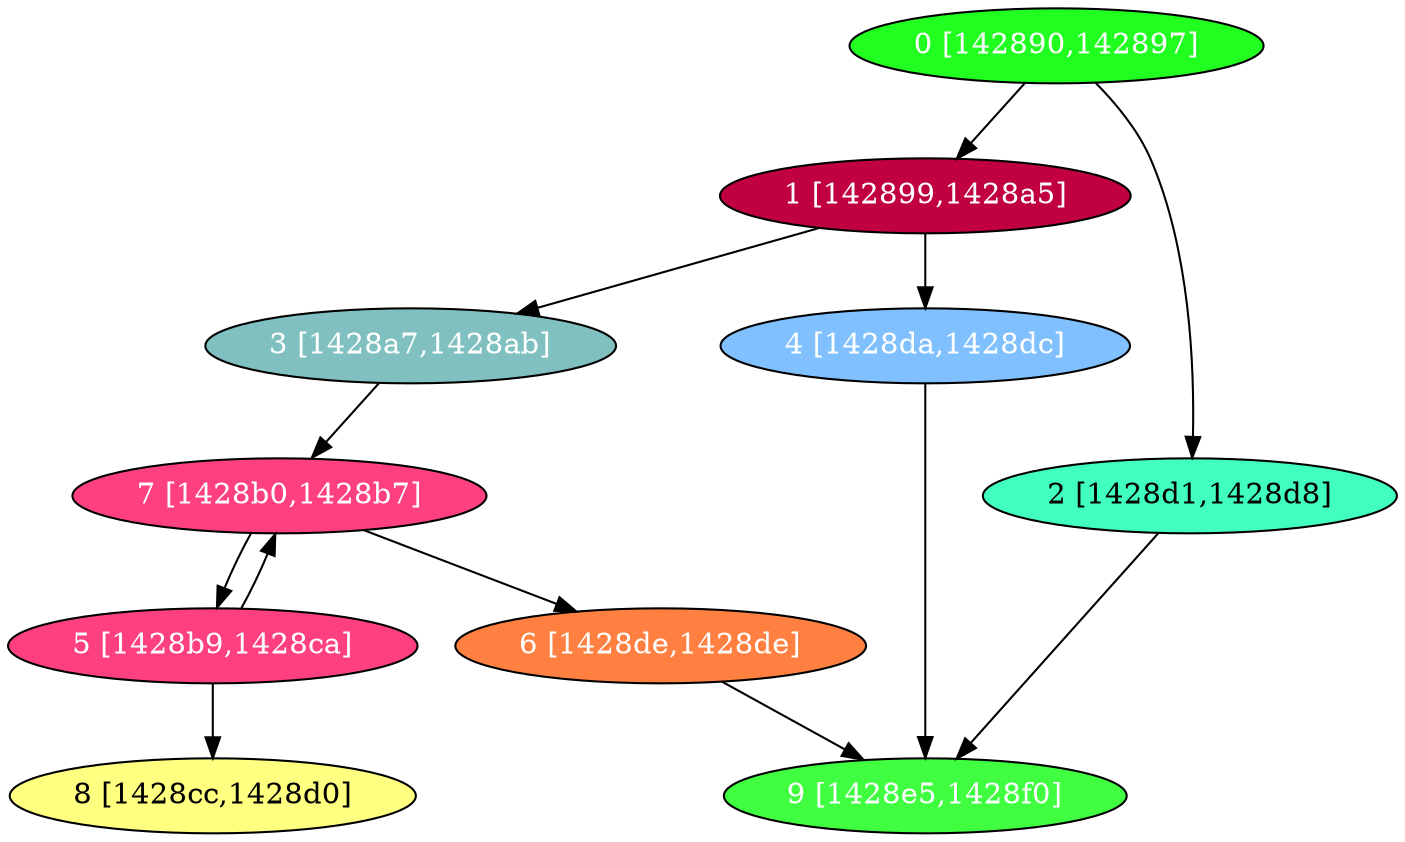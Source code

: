 diGraph libnss3{
	libnss3_0  [style=filled fillcolor="#20FF20" fontcolor="#ffffff" shape=oval label="0 [142890,142897]"]
	libnss3_1  [style=filled fillcolor="#C00040" fontcolor="#ffffff" shape=oval label="1 [142899,1428a5]"]
	libnss3_2  [style=filled fillcolor="#40FFC0" fontcolor="#000000" shape=oval label="2 [1428d1,1428d8]"]
	libnss3_3  [style=filled fillcolor="#80C0C0" fontcolor="#ffffff" shape=oval label="3 [1428a7,1428ab]"]
	libnss3_4  [style=filled fillcolor="#80C0FF" fontcolor="#ffffff" shape=oval label="4 [1428da,1428dc]"]
	libnss3_5  [style=filled fillcolor="#FF4080" fontcolor="#ffffff" shape=oval label="5 [1428b9,1428ca]"]
	libnss3_6  [style=filled fillcolor="#FF8040" fontcolor="#ffffff" shape=oval label="6 [1428de,1428de]"]
	libnss3_7  [style=filled fillcolor="#FF4080" fontcolor="#ffffff" shape=oval label="7 [1428b0,1428b7]"]
	libnss3_8  [style=filled fillcolor="#FFFF80" fontcolor="#000000" shape=oval label="8 [1428cc,1428d0]"]
	libnss3_9  [style=filled fillcolor="#40FF40" fontcolor="#ffffff" shape=oval label="9 [1428e5,1428f0]"]

	libnss3_0 -> libnss3_1
	libnss3_0 -> libnss3_2
	libnss3_1 -> libnss3_3
	libnss3_1 -> libnss3_4
	libnss3_2 -> libnss3_9
	libnss3_3 -> libnss3_7
	libnss3_4 -> libnss3_9
	libnss3_5 -> libnss3_7
	libnss3_5 -> libnss3_8
	libnss3_6 -> libnss3_9
	libnss3_7 -> libnss3_5
	libnss3_7 -> libnss3_6
}